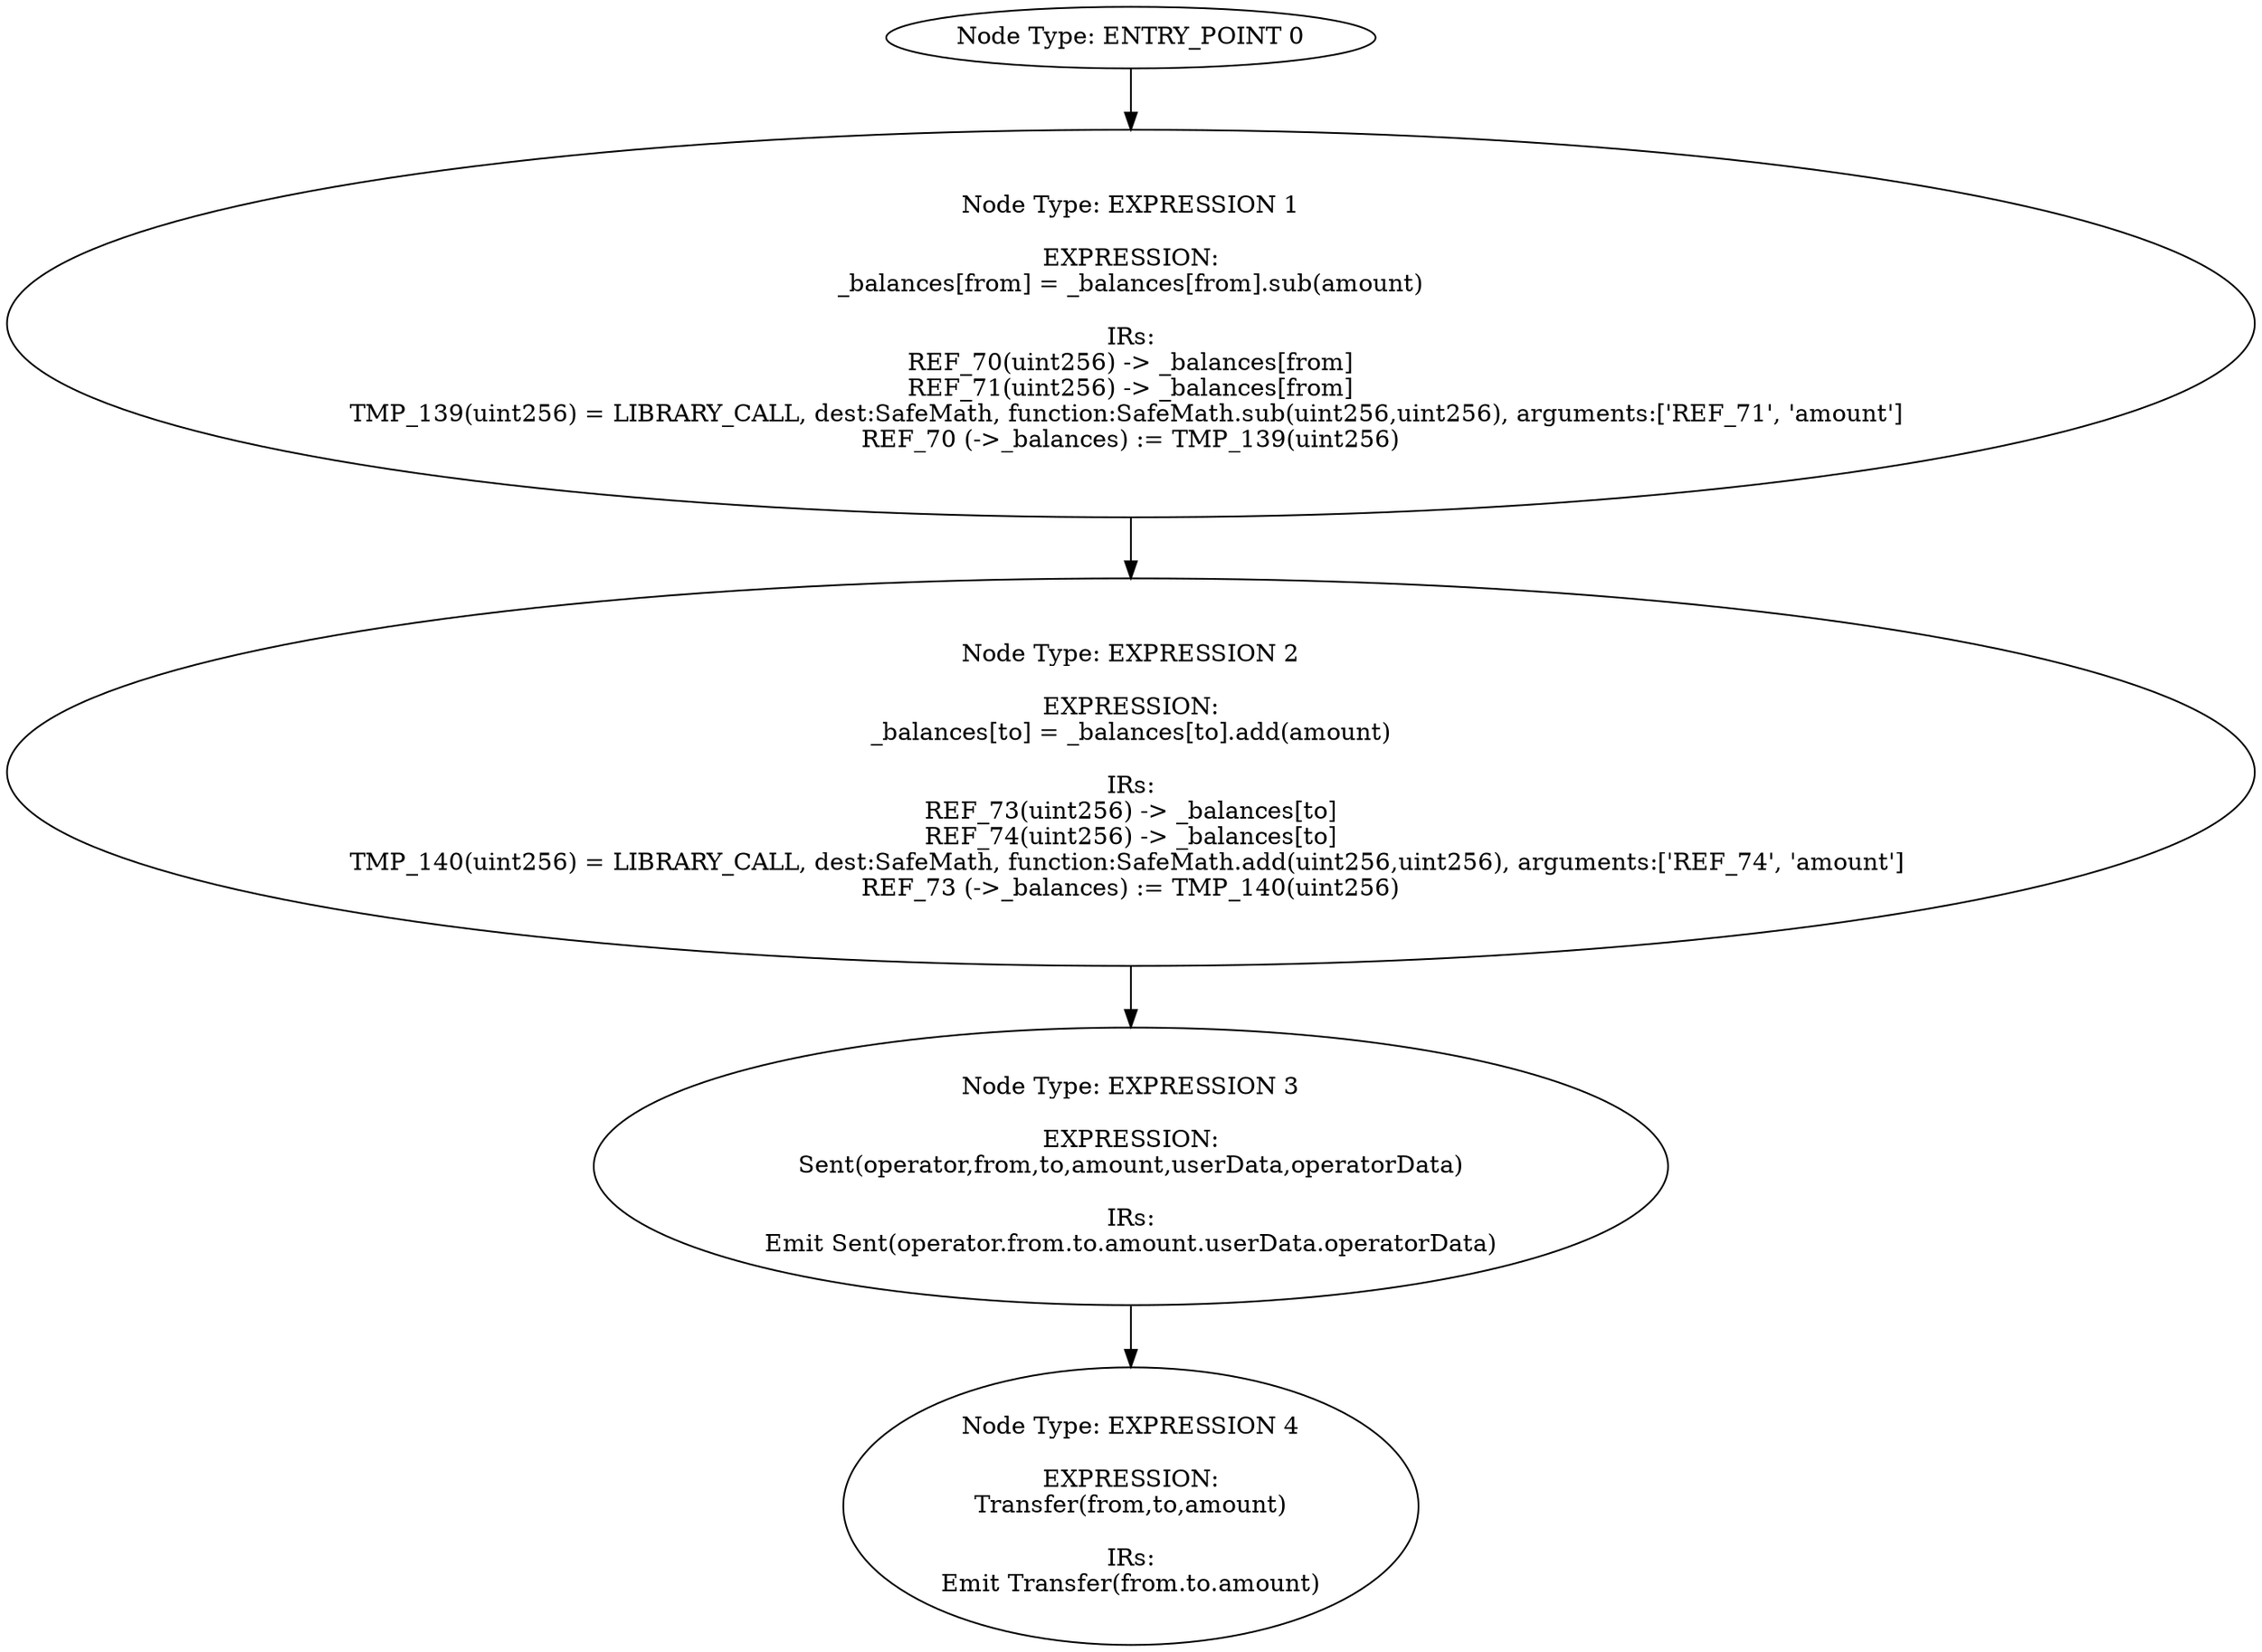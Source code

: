 digraph{
0[label="Node Type: ENTRY_POINT 0
"];
0->1;
1[label="Node Type: EXPRESSION 1

EXPRESSION:
_balances[from] = _balances[from].sub(amount)

IRs:
REF_70(uint256) -> _balances[from]
REF_71(uint256) -> _balances[from]
TMP_139(uint256) = LIBRARY_CALL, dest:SafeMath, function:SafeMath.sub(uint256,uint256), arguments:['REF_71', 'amount'] 
REF_70 (->_balances) := TMP_139(uint256)"];
1->2;
2[label="Node Type: EXPRESSION 2

EXPRESSION:
_balances[to] = _balances[to].add(amount)

IRs:
REF_73(uint256) -> _balances[to]
REF_74(uint256) -> _balances[to]
TMP_140(uint256) = LIBRARY_CALL, dest:SafeMath, function:SafeMath.add(uint256,uint256), arguments:['REF_74', 'amount'] 
REF_73 (->_balances) := TMP_140(uint256)"];
2->3;
3[label="Node Type: EXPRESSION 3

EXPRESSION:
Sent(operator,from,to,amount,userData,operatorData)

IRs:
Emit Sent(operator.from.to.amount.userData.operatorData)"];
3->4;
4[label="Node Type: EXPRESSION 4

EXPRESSION:
Transfer(from,to,amount)

IRs:
Emit Transfer(from.to.amount)"];
}
